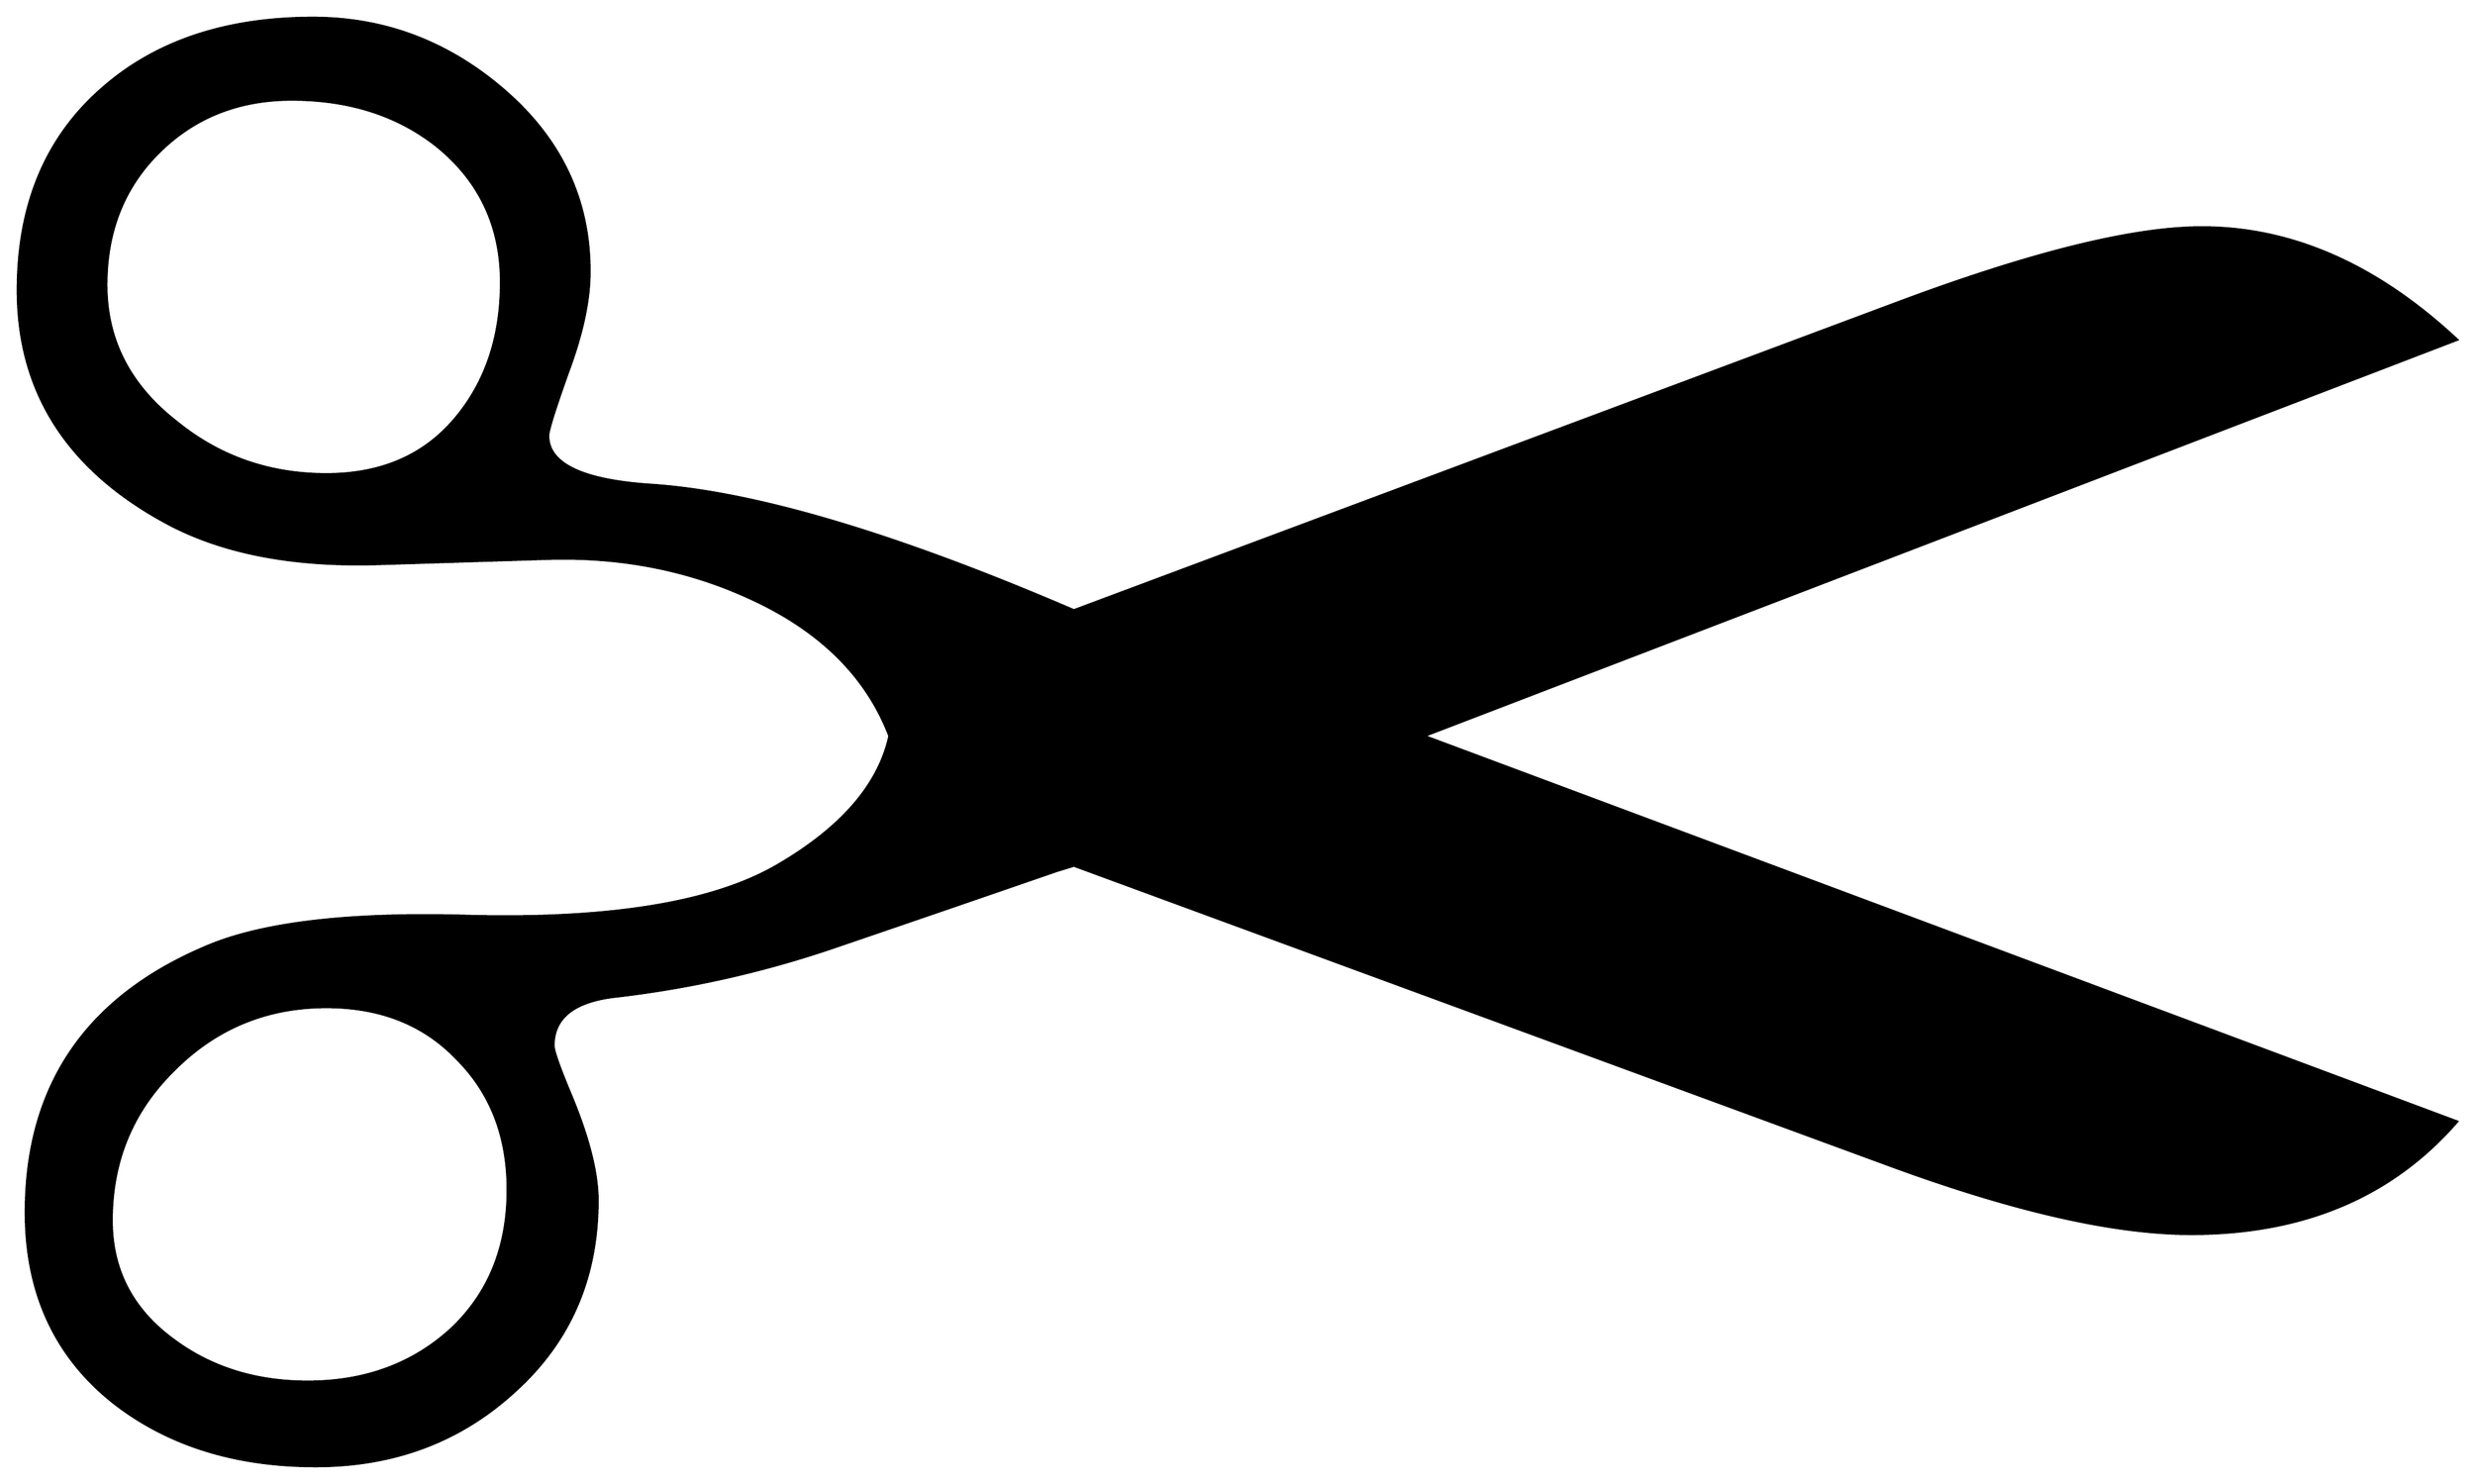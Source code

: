 


\begin{tikzpicture}[y=0.80pt, x=0.80pt, yscale=-1.0, xscale=1.0, inner sep=0pt, outer sep=0pt]
\begin{scope}[shift={(100.0,1832.0)},nonzero rule]
  \path[draw=.,fill=.,line width=1.600pt] (1927.0,-424.0) ..
    controls (1878.333,-368.0) and (1812.0,-340.0) ..
    (1728.0,-340.0) .. controls (1670.667,-340.0) and
    (1595.667,-357.0) .. (1503.0,-391.0) -- (891.0,-616.0) --
    (878.0,-612.0) .. controls (824.0,-593.333) and (769.667,-574.667)
    .. (715.0,-556.0) .. controls (661.0,-537.333) and
    (605.667,-524.667) .. (549.0,-518.0) .. controls (517.0,-514.667)
    and (501.0,-502.333) .. (501.0,-481.0) .. controls
    (501.0,-477.0) and (505.333,-464.667) .. (514.0,-444.0) ..
    controls (527.333,-412.0) and (534.0,-385.667) .. (534.0,-365.0)
    .. controls (534.0,-307.0) and (513.333,-259.333) ..
    (472.0,-222.0) .. controls (431.333,-184.667) and (381.667,-166.0)
    .. (323.0,-166.0) .. controls (262.333,-166.0) and
    (211.667,-182.0) .. (171.0,-214.0) .. controls (127.667,-248.667)
    and (106.0,-296.0) .. (106.0,-356.0) .. controls
    (106.0,-450.667) and (151.0,-517.0) .. (241.0,-555.0) ..
    controls (283.0,-573.0) and (348.667,-580.667) .. (438.0,-578.0)
    .. controls (544.0,-575.333) and (621.0,-588.0) ..
    (669.0,-616.0) .. controls (717.0,-644.0) and (745.0,-676.333)
    .. (753.0,-713.0) .. controls (735.667,-758.333) and
    (700.333,-793.0) .. (647.0,-817.0) .. controls (601.667,-837.667)
    and (552.333,-847.333) .. (499.0,-846.0) -- (370.0,-842.0) ..
    controls (304.667,-840.0) and (251.0,-850.667) .. (209.0,-874.0)
    .. controls (136.333,-914.0) and (100.0,-971.667) ..
    (100.0,-1047.0) .. controls (100.0,-1111.0) and
    (121.0,-1161.333) .. (163.0,-1198.0) .. controls
    (203.0,-1233.333) and (255.667,-1251.0) .. (321.0,-1251.0) ..
    controls (375.0,-1251.0) and (423.0,-1232.667) ..
    (465.0,-1196.0) .. controls (507.0,-1159.333) and
    (528.0,-1114.333) .. (528.0,-1061.0) .. controls
    (528.0,-1039.667) and (522.667,-1014.667) .. (512.0,-986.0) ..
    controls (502.0,-958.0) and (497.0,-942.0) .. (497.0,-938.0)
    .. controls (497.0,-916.667) and (523.0,-904.333) ..
    (575.0,-901.0) .. controls (652.333,-895.667) and (757.667,-864.333)
    .. (891.0,-807.0) -- (1509.0,-1038.0) .. controls
    (1609.0,-1075.333) and (1684.667,-1094.0) .. (1736.0,-1094.0) ..
    controls (1803.333,-1094.0) and (1867.0,-1066.0) ..
    (1927.0,-1010.0) -- (1153.0,-713.0) -- (1927.0,-424.0) --
    cycle(462.0,-1053.0) .. controls (462.0,-1095.0) and
    (446.0,-1129.0) .. (414.0,-1155.0) .. controls
    (384.667,-1178.333) and (348.333,-1190.0) .. (305.0,-1190.0) ..
    controls (265.0,-1190.0) and (231.667,-1176.667) ..
    (205.0,-1150.0) .. controls (179.0,-1124.0) and
    (166.0,-1091.0) .. (166.0,-1051.0) .. controls
    (166.0,-1009.667) and (183.667,-975.333) .. (219.0,-948.0) ..
    controls (251.0,-922.0) and (288.333,-909.0) .. (331.0,-909.0)
    .. controls (371.667,-909.0) and (403.667,-922.667) ..
    (427.0,-950.0) .. controls (450.333,-977.333) and
    (462.0,-1011.667) .. (462.0,-1053.0) -- cycle(467.0,-373.0) ..
    controls (467.0,-413.0) and (454.333,-445.667) .. (429.0,-471.0)
    .. controls (404.333,-497.0) and (371.667,-510.0) ..
    (331.0,-510.0) .. controls (286.333,-510.0) and (248.333,-494.333)
    .. (217.0,-463.0) .. controls (185.667,-432.333) and
    (170.0,-394.667) .. (170.0,-350.0) .. controls (170.0,-312.667)
    and (185.667,-282.667) .. (217.0,-260.0) .. controls
    (245.0,-239.333) and (278.333,-229.0) .. (317.0,-229.0) ..
    controls (359.667,-229.0) and (395.333,-242.0) .. (424.0,-268.0)
    .. controls (452.667,-294.667) and (467.0,-329.667) ..
    (467.0,-373.0) -- cycle;
\end{scope}

\end{tikzpicture}

